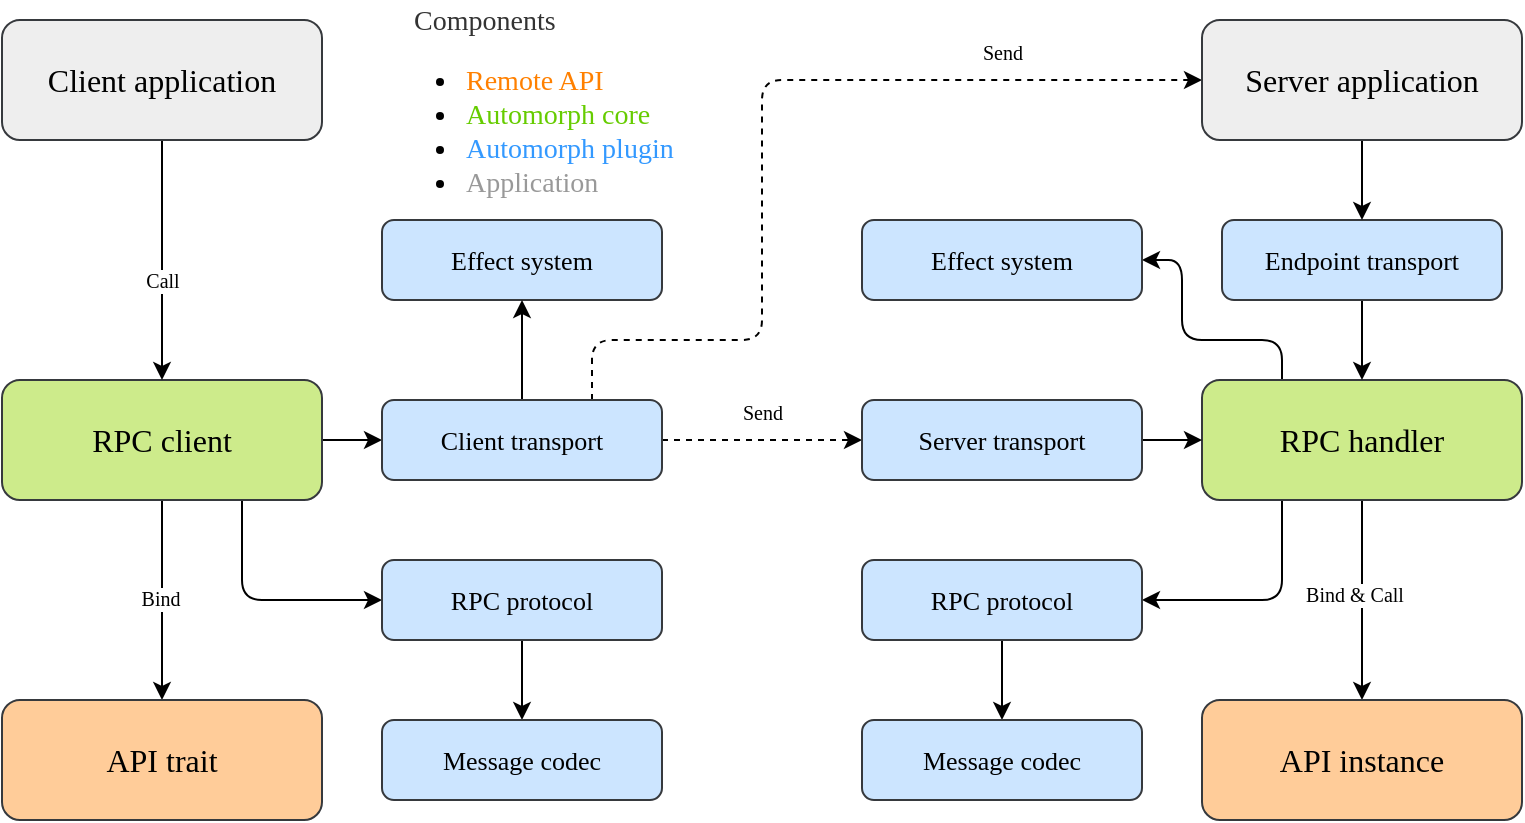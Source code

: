 <mxfile version="15.8.7" type="device"><diagram id="pAZn8SMdnCBxQi3O8JhO" name="Page-1"><mxGraphModel dx="1422" dy="875" grid="1" gridSize="10" guides="1" tooltips="1" connect="1" arrows="1" fold="1" page="1" pageScale="1" pageWidth="850" pageHeight="1100" math="0" shadow="0"><root><mxCell id="0"/><mxCell id="1" parent="0"/><mxCell id="24CM7QICUZKC2I2Vp8Kq-11" style="edgeStyle=orthogonalEdgeStyle;rounded=1;orthogonalLoop=1;jettySize=auto;html=1;exitX=0.75;exitY=1;exitDx=0;exitDy=0;entryX=0;entryY=0.5;entryDx=0;entryDy=0;fontFamily=Verdana;fontSize=16;" parent="1" source="24CM7QICUZKC2I2Vp8Kq-1" target="24CM7QICUZKC2I2Vp8Kq-6" edge="1"><mxGeometry relative="1" as="geometry"><Array as="points"><mxPoint x="260" y="370"/></Array></mxGeometry></mxCell><mxCell id="24CM7QICUZKC2I2Vp8Kq-13" style="edgeStyle=orthogonalEdgeStyle;rounded=1;orthogonalLoop=1;jettySize=auto;html=1;exitX=1;exitY=0.5;exitDx=0;exitDy=0;entryX=0;entryY=0.5;entryDx=0;entryDy=0;fontFamily=Verdana;fontSize=16;strokeColor=none;" parent="1" source="24CM7QICUZKC2I2Vp8Kq-1" edge="1"><mxGeometry relative="1" as="geometry"><mxPoint x="330" y="290" as="targetPoint"/></mxGeometry></mxCell><mxCell id="24CM7QICUZKC2I2Vp8Kq-20" style="edgeStyle=none;rounded=1;orthogonalLoop=1;jettySize=auto;html=1;exitX=0.5;exitY=1;exitDx=0;exitDy=0;fontFamily=Verdana;fontSize=16;strokeColor=none;" parent="1" source="24CM7QICUZKC2I2Vp8Kq-1" target="24CM7QICUZKC2I2Vp8Kq-18" edge="1"><mxGeometry relative="1" as="geometry"/></mxCell><mxCell id="24CM7QICUZKC2I2Vp8Kq-34" style="edgeStyle=orthogonalEdgeStyle;rounded=1;orthogonalLoop=1;jettySize=auto;html=1;exitX=1;exitY=0.5;exitDx=0;exitDy=0;fontFamily=Verdana;fontSize=16;strokeColor=#000000;entryX=0;entryY=0.5;entryDx=0;entryDy=0;" parent="1" source="24CM7QICUZKC2I2Vp8Kq-1" target="fHE9HvP62Zm08AEnpNwC-3" edge="1"><mxGeometry relative="1" as="geometry"><mxPoint x="320" y="290" as="targetPoint"/></mxGeometry></mxCell><mxCell id="24CM7QICUZKC2I2Vp8Kq-39" style="edgeStyle=orthogonalEdgeStyle;rounded=1;orthogonalLoop=1;jettySize=auto;html=1;exitX=0.5;exitY=1;exitDx=0;exitDy=0;entryX=0.5;entryY=0;entryDx=0;entryDy=0;fontFamily=Verdana;fontSize=16;strokeColor=#000000;" parent="1" source="24CM7QICUZKC2I2Vp8Kq-1" target="24CM7QICUZKC2I2Vp8Kq-18" edge="1"><mxGeometry relative="1" as="geometry"/></mxCell><mxCell id="24CM7QICUZKC2I2Vp8Kq-1" value="&lt;font style=&quot;font-size: 16px&quot;&gt;RPC client&lt;/font&gt;" style="rounded=1;whiteSpace=wrap;html=1;fillColor=#cdeb8b;strokeColor=#36393d;fontFamily=Verdana;fontSize=16;" parent="1" vertex="1"><mxGeometry x="140" y="260" width="160" height="60" as="geometry"/></mxCell><mxCell id="24CM7QICUZKC2I2Vp8Kq-21" style="edgeStyle=orthogonalEdgeStyle;rounded=1;orthogonalLoop=1;jettySize=auto;html=1;exitX=0.5;exitY=1;exitDx=0;exitDy=0;fontFamily=Verdana;fontSize=16;" parent="1" source="24CM7QICUZKC2I2Vp8Kq-2" target="24CM7QICUZKC2I2Vp8Kq-19" edge="1"><mxGeometry relative="1" as="geometry"/></mxCell><mxCell id="24CM7QICUZKC2I2Vp8Kq-49" style="edgeStyle=orthogonalEdgeStyle;rounded=1;orthogonalLoop=1;jettySize=auto;html=1;exitX=0.25;exitY=1;exitDx=0;exitDy=0;entryX=1;entryY=0.5;entryDx=0;entryDy=0;fontFamily=Verdana;fontSize=16;strokeColor=#000000;" parent="1" source="24CM7QICUZKC2I2Vp8Kq-2" target="24CM7QICUZKC2I2Vp8Kq-41" edge="1"><mxGeometry relative="1" as="geometry"><Array as="points"><mxPoint x="780" y="370"/></Array></mxGeometry></mxCell><mxCell id="24CM7QICUZKC2I2Vp8Kq-56" style="edgeStyle=orthogonalEdgeStyle;rounded=1;orthogonalLoop=1;jettySize=auto;html=1;exitX=0.25;exitY=0;exitDx=0;exitDy=0;entryX=1;entryY=0.5;entryDx=0;entryDy=0;fontFamily=Verdana;fontSize=16;strokeColor=#000000;" parent="1" source="24CM7QICUZKC2I2Vp8Kq-2" target="24CM7QICUZKC2I2Vp8Kq-35" edge="1"><mxGeometry relative="1" as="geometry"><Array as="points"><mxPoint x="780" y="240"/><mxPoint x="730" y="240"/><mxPoint x="730" y="200"/></Array></mxGeometry></mxCell><mxCell id="24CM7QICUZKC2I2Vp8Kq-2" value="&lt;font style=&quot;font-size: 16px&quot;&gt;RPC handler&lt;/font&gt;" style="rounded=1;whiteSpace=wrap;html=1;fillColor=#cdeb8b;strokeColor=#36393d;fontFamily=Verdana;fontSize=16;" parent="1" vertex="1"><mxGeometry x="740" y="260" width="160" height="60" as="geometry"/></mxCell><mxCell id="24CM7QICUZKC2I2Vp8Kq-3" value="&lt;font style=&quot;font-size: 13px;&quot;&gt;Effect system&lt;/font&gt;" style="rounded=1;whiteSpace=wrap;html=1;fillColor=#cce5ff;strokeColor=#36393d;fontFamily=Verdana;fontSize=13;verticalAlign=middle;" parent="1" vertex="1"><mxGeometry x="330" y="180" width="140" height="40" as="geometry"/></mxCell><mxCell id="NJHczuKSlmdSO2pm0vOo-3" style="edgeStyle=orthogonalEdgeStyle;rounded=0;orthogonalLoop=1;jettySize=auto;html=1;exitX=0.5;exitY=1;exitDx=0;exitDy=0;entryX=0.5;entryY=0;entryDx=0;entryDy=0;" parent="1" source="24CM7QICUZKC2I2Vp8Kq-6" target="NJHczuKSlmdSO2pm0vOo-1" edge="1"><mxGeometry relative="1" as="geometry"/></mxCell><mxCell id="24CM7QICUZKC2I2Vp8Kq-6" value="&lt;font style=&quot;font-size: 13px;&quot;&gt;RPC protocol&lt;/font&gt;" style="rounded=1;whiteSpace=wrap;html=1;fillColor=#cce5ff;strokeColor=#36393d;fontFamily=Verdana;fontSize=13;" parent="1" vertex="1"><mxGeometry x="330" y="350" width="140" height="40" as="geometry"/></mxCell><mxCell id="24CM7QICUZKC2I2Vp8Kq-25" style="edgeStyle=orthogonalEdgeStyle;rounded=1;orthogonalLoop=1;jettySize=auto;html=1;entryX=0;entryY=0.5;entryDx=0;entryDy=0;fontFamily=Verdana;fontSize=16;dashed=1;exitX=1;exitY=0.5;exitDx=0;exitDy=0;" parent="1" source="fHE9HvP62Zm08AEnpNwC-3" target="24CM7QICUZKC2I2Vp8Kq-16" edge="1"><mxGeometry relative="1" as="geometry"><mxPoint x="500" y="290" as="sourcePoint"/></mxGeometry></mxCell><mxCell id="24CM7QICUZKC2I2Vp8Kq-31" style="edgeStyle=orthogonalEdgeStyle;rounded=1;orthogonalLoop=1;jettySize=auto;html=1;fontFamily=Verdana;fontSize=16;dashed=1;entryX=0;entryY=0.5;entryDx=0;entryDy=0;exitX=0.75;exitY=0;exitDx=0;exitDy=0;" parent="1" source="fHE9HvP62Zm08AEnpNwC-3" target="24CM7QICUZKC2I2Vp8Kq-22" edge="1"><mxGeometry relative="1" as="geometry"><Array as="points"><mxPoint x="435" y="240"/><mxPoint x="520" y="240"/><mxPoint x="520" y="110"/></Array><mxPoint x="435" y="250" as="sourcePoint"/></mxGeometry></mxCell><mxCell id="24CM7QICUZKC2I2Vp8Kq-61" style="edgeStyle=orthogonalEdgeStyle;rounded=1;orthogonalLoop=1;jettySize=auto;html=1;entryX=0.5;entryY=1;entryDx=0;entryDy=0;fontFamily=Verdana;fontSize=16;strokeColor=#000000;exitX=0.5;exitY=0;exitDx=0;exitDy=0;" parent="1" source="fHE9HvP62Zm08AEnpNwC-3" target="24CM7QICUZKC2I2Vp8Kq-3" edge="1"><mxGeometry relative="1" as="geometry"><mxPoint x="400" y="250" as="sourcePoint"/></mxGeometry></mxCell><mxCell id="24CM7QICUZKC2I2Vp8Kq-24" style="edgeStyle=orthogonalEdgeStyle;rounded=1;orthogonalLoop=1;jettySize=auto;html=1;exitX=1;exitY=0.5;exitDx=0;exitDy=0;fontFamily=Verdana;fontSize=16;" parent="1" source="24CM7QICUZKC2I2Vp8Kq-16" target="24CM7QICUZKC2I2Vp8Kq-2" edge="1"><mxGeometry relative="1" as="geometry"/></mxCell><mxCell id="24CM7QICUZKC2I2Vp8Kq-16" value="&lt;font style=&quot;font-size: 13px&quot;&gt;Server transport&lt;/font&gt;" style="rounded=1;whiteSpace=wrap;html=1;fillColor=#cce5ff;strokeColor=#36393d;fontFamily=Verdana;fontSize=13;" parent="1" vertex="1"><mxGeometry x="570" y="270" width="140" height="40" as="geometry"/></mxCell><mxCell id="24CM7QICUZKC2I2Vp8Kq-60" style="edgeStyle=orthogonalEdgeStyle;rounded=1;orthogonalLoop=1;jettySize=auto;html=1;exitX=0.5;exitY=1;exitDx=0;exitDy=0;entryX=0.5;entryY=0;entryDx=0;entryDy=0;fontFamily=Verdana;fontSize=16;strokeColor=#000000;" parent="1" source="24CM7QICUZKC2I2Vp8Kq-17" target="24CM7QICUZKC2I2Vp8Kq-2" edge="1"><mxGeometry relative="1" as="geometry"/></mxCell><mxCell id="24CM7QICUZKC2I2Vp8Kq-17" value="&lt;font style=&quot;font-size: 13px&quot;&gt;Endpoint transport&lt;/font&gt;" style="rounded=1;whiteSpace=wrap;html=1;fillColor=#cce5ff;strokeColor=#36393d;fontFamily=Verdana;fontSize=13;" parent="1" vertex="1"><mxGeometry x="750" y="180" width="140" height="40" as="geometry"/></mxCell><mxCell id="24CM7QICUZKC2I2Vp8Kq-18" value="&lt;font style=&quot;font-size: 16px&quot;&gt;API trait&lt;/font&gt;" style="rounded=1;whiteSpace=wrap;html=1;fillColor=#ffcc99;strokeColor=#36393d;fontFamily=Verdana;fontSize=16;" parent="1" vertex="1"><mxGeometry x="140" y="420" width="160" height="60" as="geometry"/></mxCell><mxCell id="24CM7QICUZKC2I2Vp8Kq-19" value="&lt;font style=&quot;font-size: 16px&quot;&gt;API instance&lt;/font&gt;" style="rounded=1;whiteSpace=wrap;html=1;fillColor=#ffcc99;strokeColor=#36393d;fontFamily=Verdana;fontSize=16;" parent="1" vertex="1"><mxGeometry x="740" y="420" width="160" height="60" as="geometry"/></mxCell><mxCell id="24CM7QICUZKC2I2Vp8Kq-57" style="edgeStyle=orthogonalEdgeStyle;rounded=1;orthogonalLoop=1;jettySize=auto;html=1;fontFamily=Verdana;fontSize=16;strokeColor=#000000;" parent="1" source="24CM7QICUZKC2I2Vp8Kq-22" target="24CM7QICUZKC2I2Vp8Kq-17" edge="1"><mxGeometry relative="1" as="geometry"><mxPoint x="740" y="190" as="targetPoint"/></mxGeometry></mxCell><mxCell id="24CM7QICUZKC2I2Vp8Kq-22" value="&lt;font style=&quot;font-size: 16px&quot;&gt;Server application&lt;/font&gt;" style="rounded=1;whiteSpace=wrap;html=1;fillColor=#eeeeee;strokeColor=#36393d;fontFamily=Verdana;fontSize=16;" parent="1" vertex="1"><mxGeometry x="740" y="80" width="160" height="60" as="geometry"/></mxCell><mxCell id="24CM7QICUZKC2I2Vp8Kq-29" style="edgeStyle=orthogonalEdgeStyle;rounded=1;orthogonalLoop=1;jettySize=auto;html=1;exitX=0.5;exitY=1;exitDx=0;exitDy=0;fontFamily=Verdana;fontSize=16;" parent="1" source="24CM7QICUZKC2I2Vp8Kq-23" target="24CM7QICUZKC2I2Vp8Kq-1" edge="1"><mxGeometry relative="1" as="geometry"/></mxCell><mxCell id="24CM7QICUZKC2I2Vp8Kq-23" value="&lt;font style=&quot;font-size: 16px&quot;&gt;Client application&lt;/font&gt;" style="rounded=1;whiteSpace=wrap;html=1;fillColor=#eeeeee;strokeColor=#36393d;fontFamily=Verdana;fontSize=16;" parent="1" vertex="1"><mxGeometry x="140" y="80" width="160" height="60" as="geometry"/></mxCell><mxCell id="24CM7QICUZKC2I2Vp8Kq-35" value="&lt;font style=&quot;font-size: 13px;&quot;&gt;Effect system&lt;/font&gt;" style="rounded=1;whiteSpace=wrap;html=1;fillColor=#cce5ff;strokeColor=#36393d;fontFamily=Verdana;fontSize=13;verticalAlign=middle;" parent="1" vertex="1"><mxGeometry x="570" y="180" width="140" height="40" as="geometry"/></mxCell><mxCell id="NJHczuKSlmdSO2pm0vOo-4" style="edgeStyle=orthogonalEdgeStyle;rounded=0;orthogonalLoop=1;jettySize=auto;html=1;exitX=0.5;exitY=1;exitDx=0;exitDy=0;entryX=0.5;entryY=0;entryDx=0;entryDy=0;" parent="1" source="24CM7QICUZKC2I2Vp8Kq-41" target="NJHczuKSlmdSO2pm0vOo-2" edge="1"><mxGeometry relative="1" as="geometry"/></mxCell><mxCell id="24CM7QICUZKC2I2Vp8Kq-41" value="&lt;font style=&quot;font-size: 13px;&quot;&gt;RPC protocol&lt;/font&gt;" style="rounded=1;whiteSpace=wrap;html=1;fillColor=#cce5ff;strokeColor=#36393d;fontFamily=Verdana;fontSize=13;" parent="1" vertex="1"><mxGeometry x="570" y="350" width="140" height="40" as="geometry"/></mxCell><mxCell id="24CM7QICUZKC2I2Vp8Kq-64" value="Bind&lt;br&gt;" style="edgeLabel;html=1;align=center;verticalAlign=middle;resizable=0;points=[];fontSize=10;fontFamily=Verdana;" parent="1" vertex="1" connectable="0"><mxGeometry x="220" y="370" as="geometry"><mxPoint x="-1" y="-1" as="offset"/></mxGeometry></mxCell><mxCell id="24CM7QICUZKC2I2Vp8Kq-66" value="Bind &amp;amp; Call" style="edgeLabel;html=1;align=center;verticalAlign=middle;resizable=0;points=[];fontSize=10;fontFamily=Verdana;" parent="1" vertex="1" connectable="0"><mxGeometry x="830" y="360" as="geometry"><mxPoint x="-14" y="7" as="offset"/></mxGeometry></mxCell><mxCell id="24CM7QICUZKC2I2Vp8Kq-67" value="Call" style="edgeLabel;html=1;align=center;verticalAlign=middle;resizable=0;points=[];fontSize=10;fontFamily=Verdana;" parent="1" vertex="1" connectable="0"><mxGeometry x="220" y="210" as="geometry"/></mxCell><mxCell id="24CM7QICUZKC2I2Vp8Kq-68" value="Send" style="edgeLabel;html=1;align=center;verticalAlign=middle;resizable=0;points=[];fontSize=10;fontFamily=Verdana;" parent="1" vertex="1" connectable="0"><mxGeometry x="650" y="90" as="geometry"><mxPoint x="-10" y="6" as="offset"/></mxGeometry></mxCell><mxCell id="24CM7QICUZKC2I2Vp8Kq-70" value="Send" style="edgeLabel;html=1;align=center;verticalAlign=middle;resizable=0;points=[];fontSize=10;fontFamily=Verdana;" parent="1" vertex="1" connectable="0"><mxGeometry x="530" y="270" as="geometry"><mxPoint x="-10" y="6" as="offset"/></mxGeometry></mxCell><mxCell id="gqd9Gs8hmOqavoVtH0Ol-9" value="&lt;div style=&quot;font-size: 14px&quot;&gt;&lt;font color=&quot;#333333&quot;&gt;&amp;nbsp; &amp;nbsp; Components&lt;/font&gt;&lt;/div&gt;&lt;ul style=&quot;font-size: 14px&quot;&gt;&lt;li&gt;&lt;font color=&quot;#ff8000&quot;&gt;Remote API&lt;/font&gt;&lt;/li&gt;&lt;li&gt;&lt;font color=&quot;#66cc00&quot;&gt;Automorph core&lt;/font&gt;&lt;/li&gt;&lt;li&gt;&lt;font style=&quot;font-size: 14px&quot; color=&quot;#3399ff&quot;&gt;Automorph plugin&lt;/font&gt;&lt;/li&gt;&lt;li&gt;&lt;font style=&quot;font-size: 14px&quot; color=&quot;#999999&quot;&gt;Application&lt;/font&gt;&lt;/li&gt;&lt;/ul&gt;" style="text;strokeColor=none;fillColor=none;html=1;whiteSpace=wrap;verticalAlign=middle;overflow=hidden;fontFamily=Verdana;fontSize=12;align=left;" parent="1" vertex="1"><mxGeometry x="330" y="70" width="185" height="100" as="geometry"/></mxCell><mxCell id="NJHczuKSlmdSO2pm0vOo-1" value="&lt;font style=&quot;font-size: 13px;&quot;&gt;Message codec&lt;/font&gt;" style="rounded=1;whiteSpace=wrap;html=1;fillColor=#cce5ff;strokeColor=#36393d;fontFamily=Verdana;fontSize=13;" parent="1" vertex="1"><mxGeometry x="330" y="430" width="140" height="40" as="geometry"/></mxCell><mxCell id="NJHczuKSlmdSO2pm0vOo-2" value="&lt;font style=&quot;font-size: 13px;&quot;&gt;Message codec&lt;/font&gt;" style="rounded=1;whiteSpace=wrap;html=1;fillColor=#cce5ff;strokeColor=#36393d;fontFamily=Verdana;fontSize=13;" parent="1" vertex="1"><mxGeometry x="570" y="430" width="140" height="40" as="geometry"/></mxCell><mxCell id="fHE9HvP62Zm08AEnpNwC-3" value="&lt;font style=&quot;font-size: 13px&quot;&gt;Client transport&lt;/font&gt;" style="rounded=1;whiteSpace=wrap;html=1;fillColor=#cce5ff;strokeColor=#36393d;fontFamily=Verdana;fontSize=13;" parent="1" vertex="1"><mxGeometry x="330" y="270" width="140" height="40" as="geometry"/></mxCell></root></mxGraphModel></diagram></mxfile>